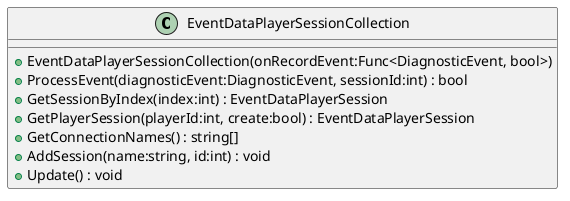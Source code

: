 @startuml
class EventDataPlayerSessionCollection {
    + EventDataPlayerSessionCollection(onRecordEvent:Func<DiagnosticEvent, bool>)
    + ProcessEvent(diagnosticEvent:DiagnosticEvent, sessionId:int) : bool
    + GetSessionByIndex(index:int) : EventDataPlayerSession
    + GetPlayerSession(playerId:int, create:bool) : EventDataPlayerSession
    + GetConnectionNames() : string[]
    + AddSession(name:string, id:int) : void
    + Update() : void
}
@enduml
